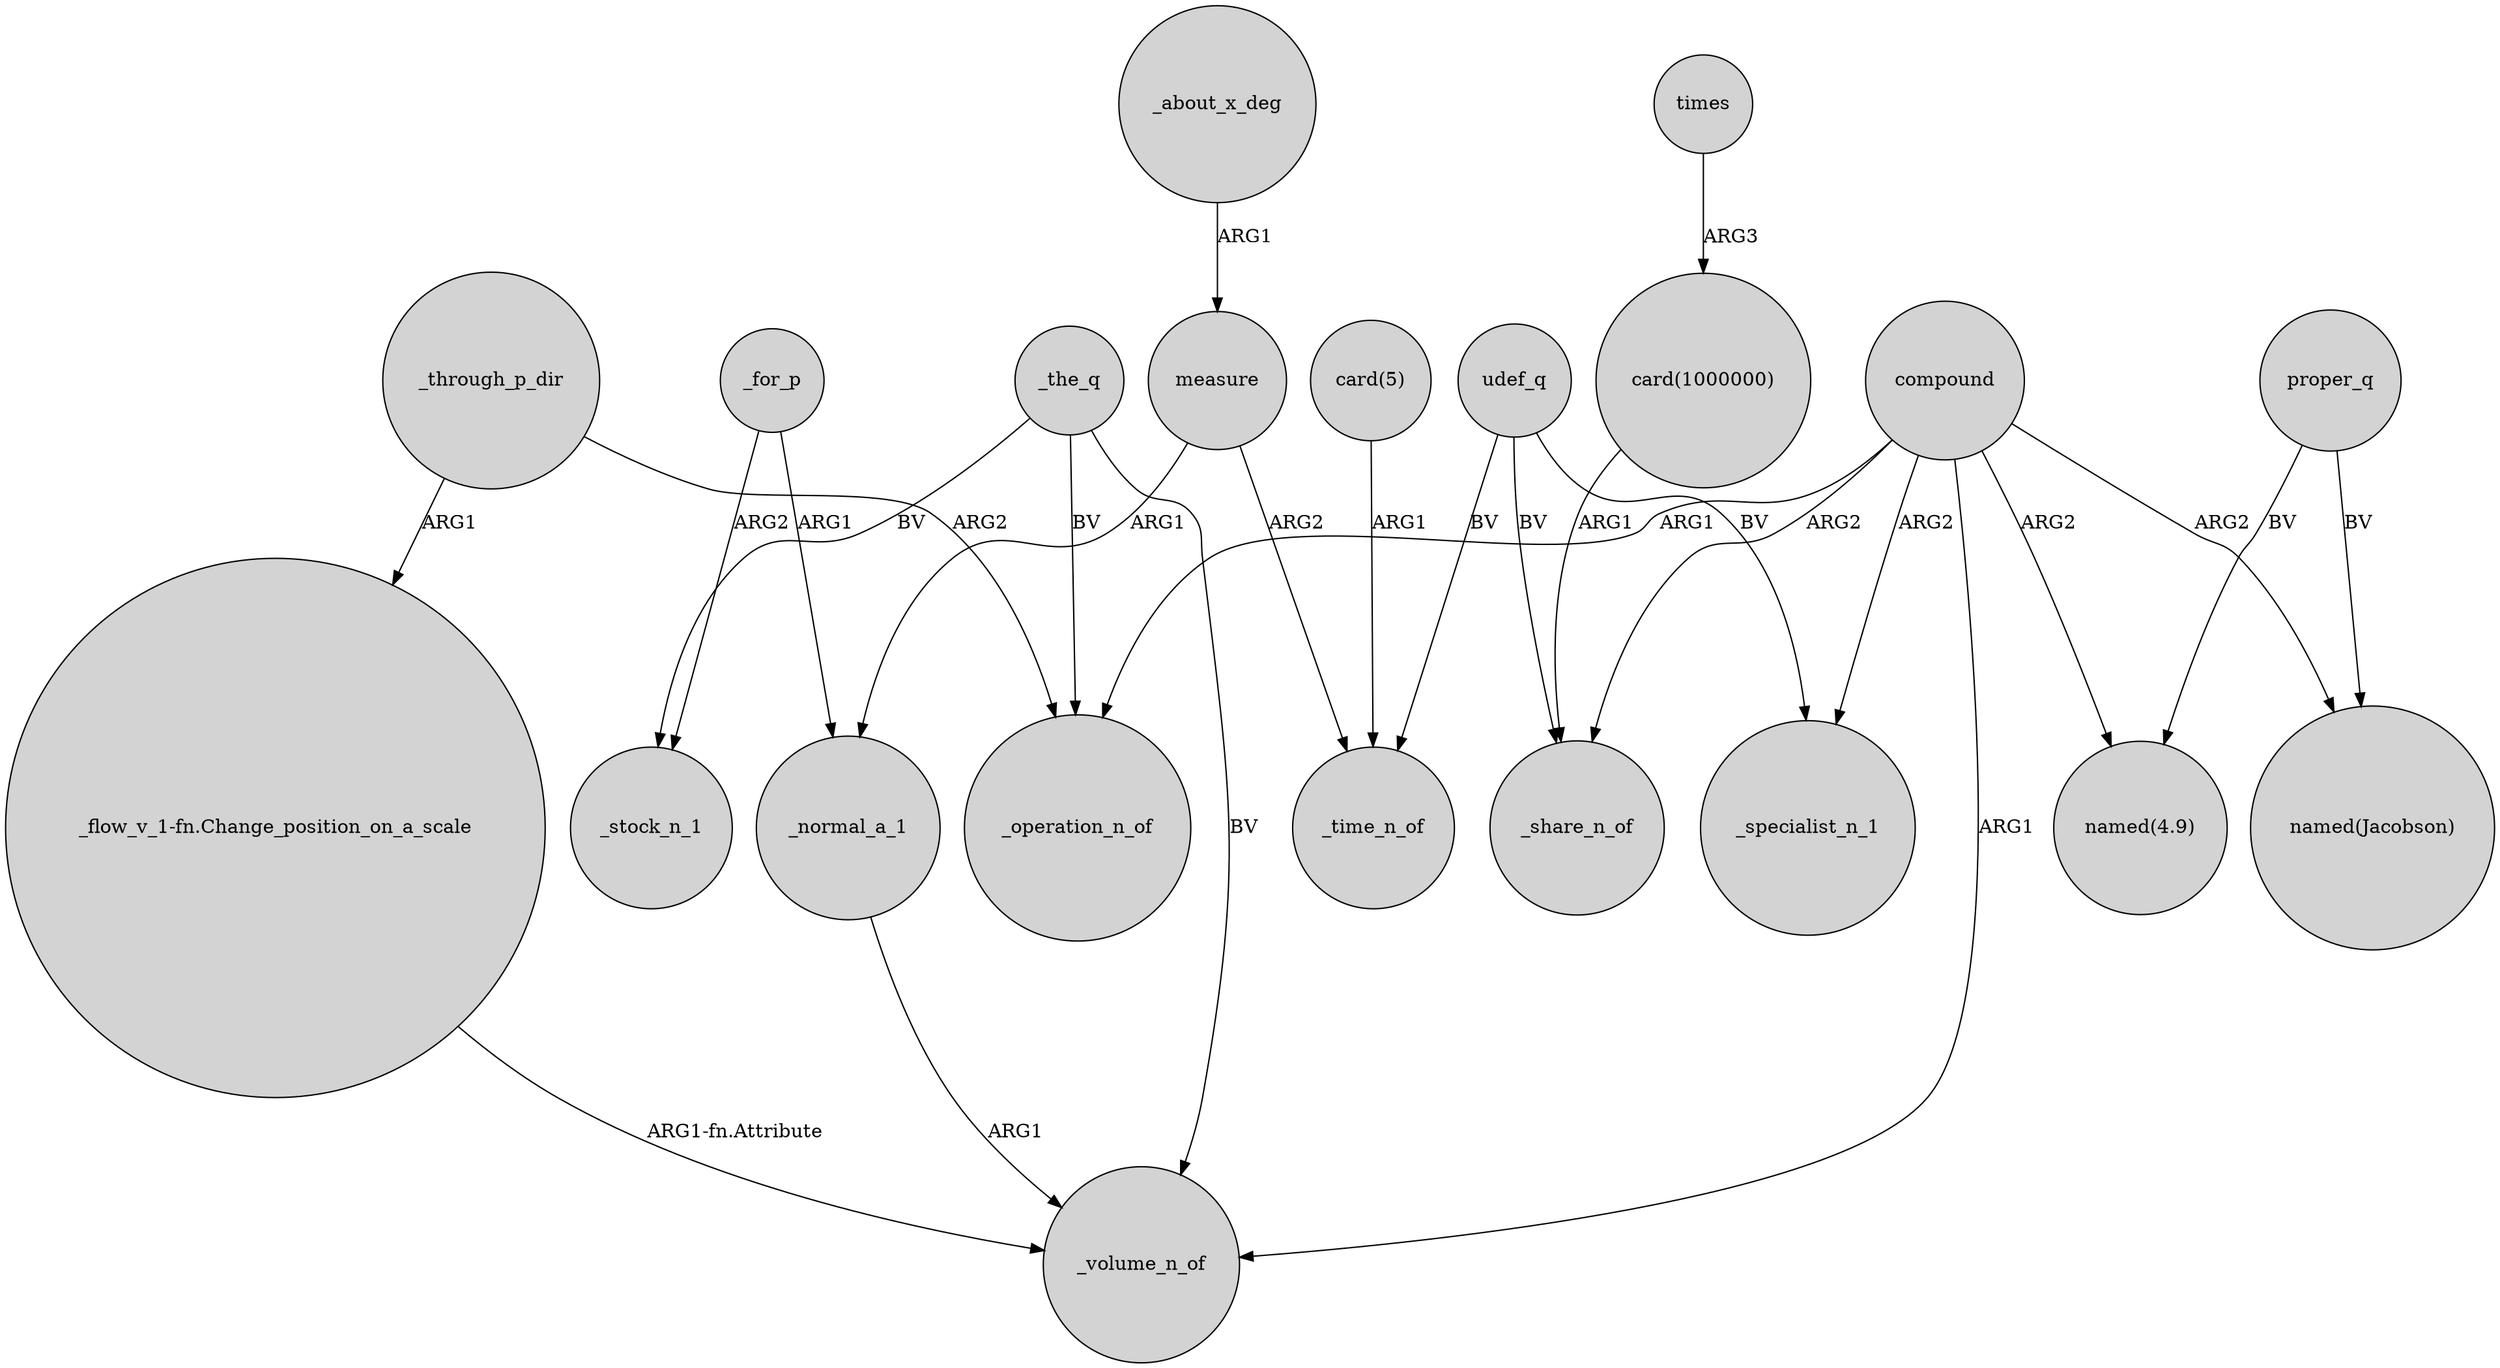 digraph {
	node [shape=circle style=filled]
	_through_p_dir -> "_flow_v_1-fn.Change_position_on_a_scale" [label=ARG1]
	"card(5)" -> _time_n_of [label=ARG1]
	compound -> _volume_n_of [label=ARG1]
	compound -> _specialist_n_1 [label=ARG2]
	udef_q -> _time_n_of [label=BV]
	times -> "card(1000000)" [label=ARG3]
	proper_q -> "named(4.9)" [label=BV]
	compound -> _operation_n_of [label=ARG1]
	measure -> _normal_a_1 [label=ARG1]
	_normal_a_1 -> _volume_n_of [label=ARG1]
	_the_q -> _operation_n_of [label=BV]
	"_flow_v_1-fn.Change_position_on_a_scale" -> _volume_n_of [label="ARG1-fn.Attribute"]
	compound -> "named(Jacobson)" [label=ARG2]
	_the_q -> _stock_n_1 [label=BV]
	_about_x_deg -> measure [label=ARG1]
	udef_q -> _share_n_of [label=BV]
	udef_q -> _specialist_n_1 [label=BV]
	_through_p_dir -> _operation_n_of [label=ARG2]
	measure -> _time_n_of [label=ARG2]
	compound -> "named(4.9)" [label=ARG2]
	"card(1000000)" -> _share_n_of [label=ARG1]
	compound -> _share_n_of [label=ARG2]
	_for_p -> _stock_n_1 [label=ARG2]
	_for_p -> _normal_a_1 [label=ARG1]
	_the_q -> _volume_n_of [label=BV]
	proper_q -> "named(Jacobson)" [label=BV]
}
